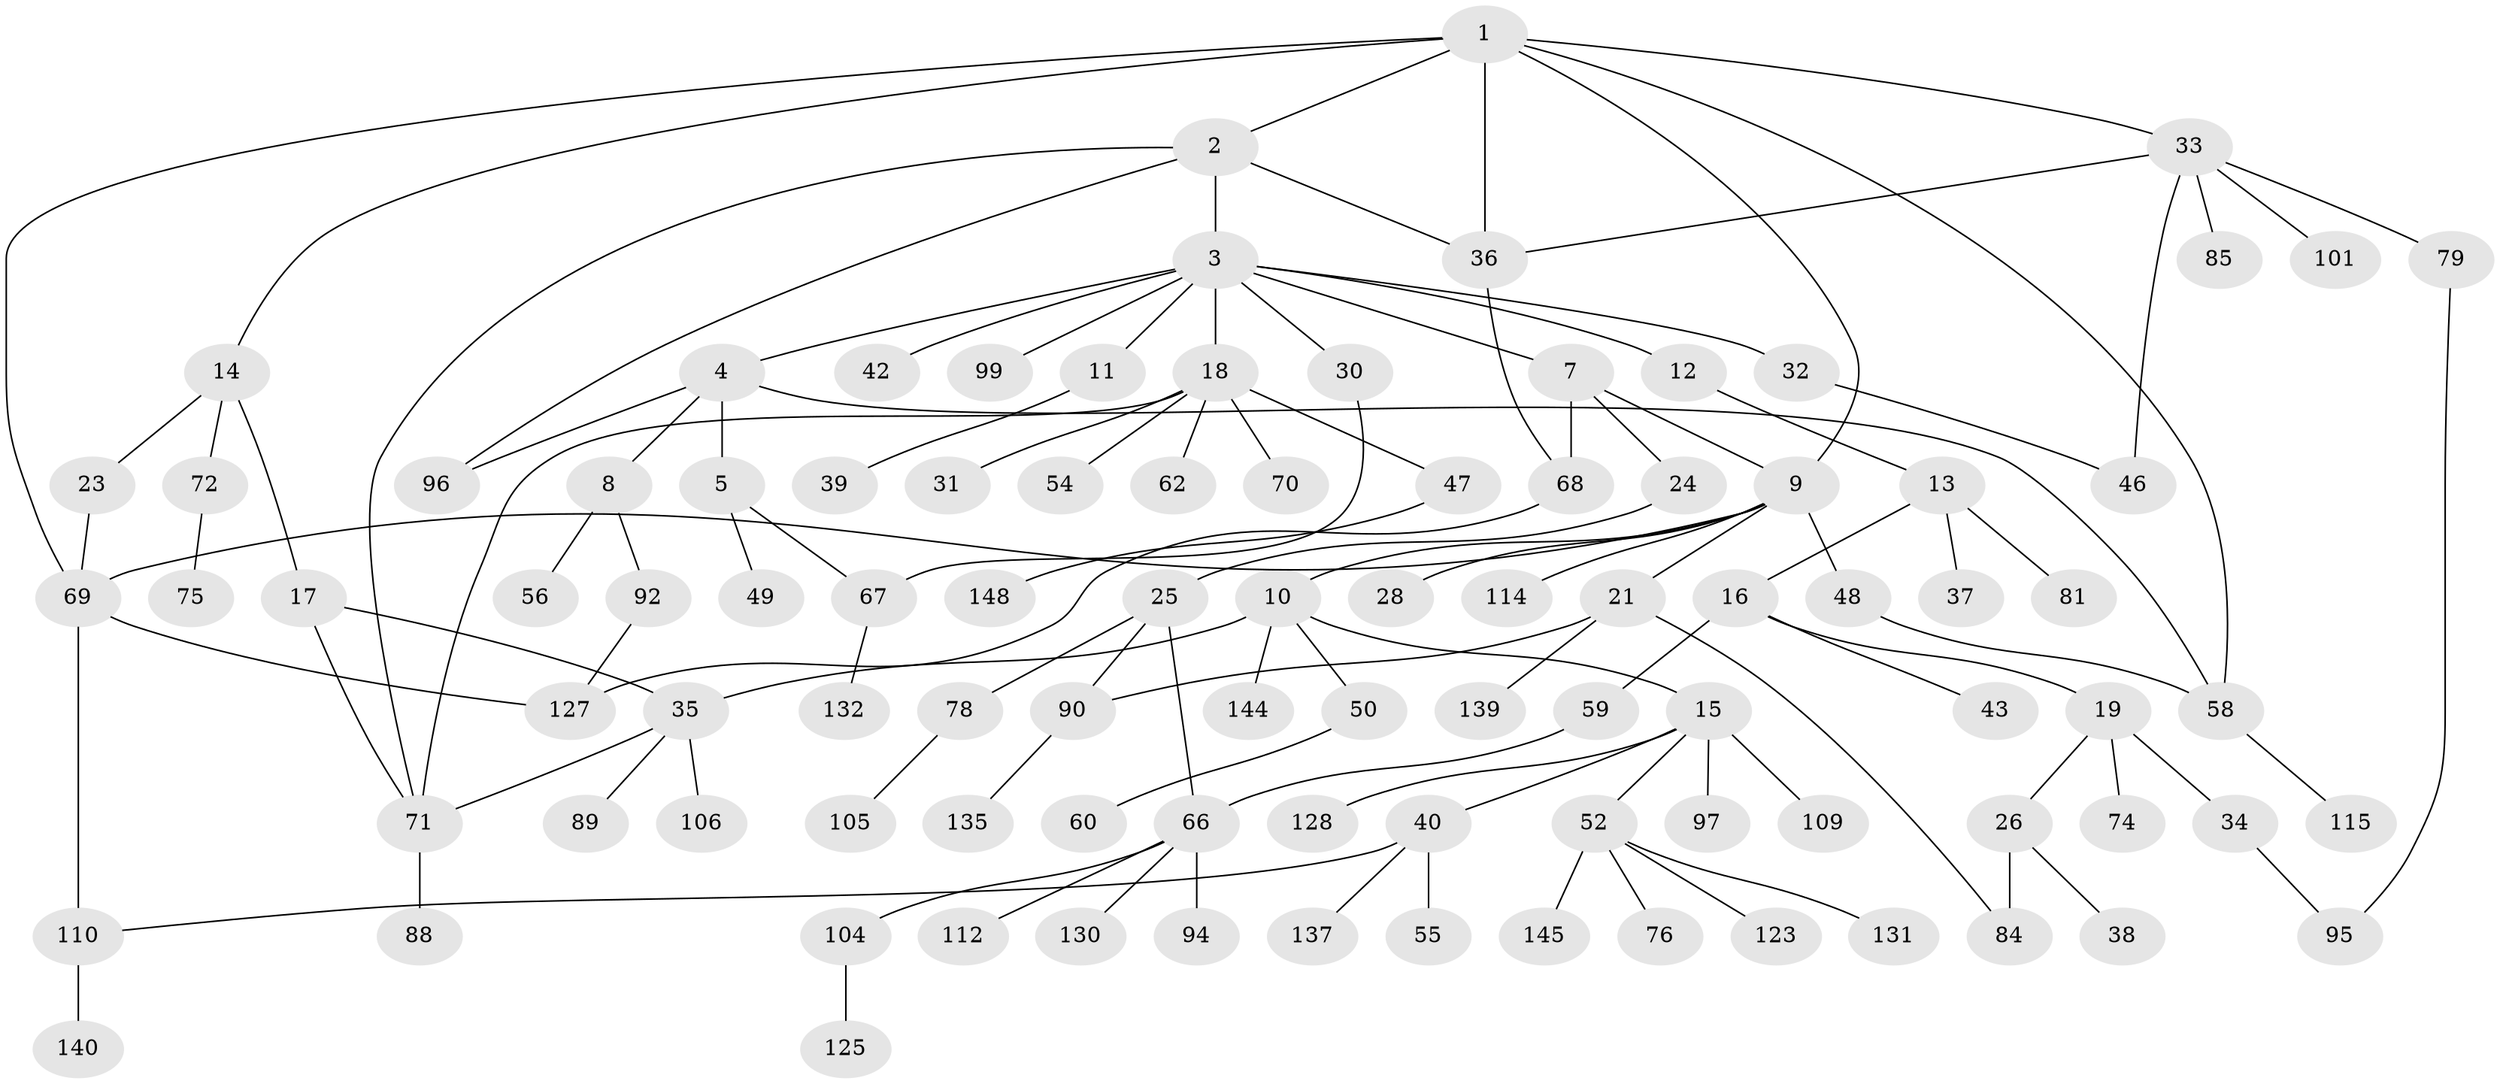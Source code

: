 // Generated by graph-tools (version 1.1) at 2025/23/03/03/25 07:23:34]
// undirected, 97 vertices, 118 edges
graph export_dot {
graph [start="1"]
  node [color=gray90,style=filled];
  1 [super="+124"];
  2 [super="+22"];
  3 [super="+6"];
  4 [super="+111"];
  5 [super="+41"];
  7 [super="+108"];
  8 [super="+29"];
  9 [super="+100"];
  10 [super="+86"];
  11 [super="+20"];
  12;
  13 [super="+117"];
  14 [super="+64"];
  15 [super="+80"];
  16;
  17 [super="+57"];
  18 [super="+27"];
  19 [super="+61"];
  21 [super="+141"];
  23 [super="+77"];
  24;
  25 [super="+63"];
  26 [super="+44"];
  28 [super="+120"];
  30;
  31;
  32 [super="+134"];
  33 [super="+45"];
  34 [super="+87"];
  35 [super="+53"];
  36 [super="+83"];
  37 [super="+113"];
  38;
  39;
  40 [super="+91"];
  42;
  43 [super="+51"];
  46 [super="+119"];
  47 [super="+98"];
  48 [super="+65"];
  49;
  50 [super="+103"];
  52 [super="+93"];
  54 [super="+118"];
  55 [super="+142"];
  56;
  58 [super="+107"];
  59;
  60 [super="+147"];
  62;
  66 [super="+102"];
  67 [super="+126"];
  68 [super="+116"];
  69 [super="+121"];
  70;
  71 [super="+73"];
  72 [super="+146"];
  74;
  75;
  76;
  78 [super="+82"];
  79 [super="+122"];
  81;
  84;
  85;
  88 [super="+129"];
  89 [super="+143"];
  90 [super="+133"];
  92;
  94;
  95;
  96;
  97;
  99;
  101;
  104;
  105;
  106;
  109;
  110 [super="+138"];
  112;
  114;
  115;
  123;
  125;
  127 [super="+136"];
  128;
  130;
  131;
  132;
  135;
  137;
  139;
  140;
  144;
  145;
  148;
  1 -- 2;
  1 -- 9;
  1 -- 14;
  1 -- 33;
  1 -- 69;
  1 -- 36;
  1 -- 58;
  2 -- 3;
  2 -- 36;
  2 -- 96;
  2 -- 71;
  3 -- 4;
  3 -- 7;
  3 -- 11;
  3 -- 18;
  3 -- 42;
  3 -- 99;
  3 -- 32;
  3 -- 12;
  3 -- 30;
  4 -- 5;
  4 -- 8;
  4 -- 96;
  4 -- 58;
  5 -- 67;
  5 -- 49;
  7 -- 24;
  7 -- 68;
  7 -- 9;
  8 -- 56;
  8 -- 92;
  9 -- 10;
  9 -- 21;
  9 -- 28;
  9 -- 48;
  9 -- 114;
  9 -- 69;
  10 -- 15;
  10 -- 50;
  10 -- 144;
  10 -- 35;
  11 -- 39;
  12 -- 13;
  13 -- 16;
  13 -- 37;
  13 -- 81;
  14 -- 17;
  14 -- 23;
  14 -- 72;
  15 -- 40;
  15 -- 52;
  15 -- 109;
  15 -- 128;
  15 -- 97;
  16 -- 19;
  16 -- 43;
  16 -- 59;
  17 -- 35;
  17 -- 71;
  18 -- 47;
  18 -- 54;
  18 -- 62;
  18 -- 70;
  18 -- 31;
  18 -- 71;
  19 -- 26;
  19 -- 34;
  19 -- 74;
  21 -- 84;
  21 -- 139;
  21 -- 90;
  23 -- 69;
  24 -- 25;
  25 -- 66;
  25 -- 78;
  25 -- 90;
  26 -- 38;
  26 -- 84;
  30 -- 67;
  32 -- 46;
  33 -- 46;
  33 -- 79;
  33 -- 101;
  33 -- 36;
  33 -- 85;
  34 -- 95;
  35 -- 89;
  35 -- 106;
  35 -- 71;
  36 -- 68;
  40 -- 55;
  40 -- 110;
  40 -- 137;
  47 -- 148;
  48 -- 58;
  50 -- 60;
  52 -- 76;
  52 -- 123;
  52 -- 131;
  52 -- 145;
  58 -- 115;
  59 -- 66;
  66 -- 94;
  66 -- 104;
  66 -- 112;
  66 -- 130;
  67 -- 132;
  68 -- 127;
  69 -- 110 [weight=2];
  69 -- 127;
  71 -- 88;
  72 -- 75;
  78 -- 105;
  79 -- 95;
  90 -- 135;
  92 -- 127;
  104 -- 125;
  110 -- 140;
}
